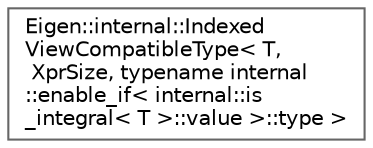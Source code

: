 digraph "Graphical Class Hierarchy"
{
 // LATEX_PDF_SIZE
  bgcolor="transparent";
  edge [fontname=Helvetica,fontsize=10,labelfontname=Helvetica,labelfontsize=10];
  node [fontname=Helvetica,fontsize=10,shape=box,height=0.2,width=0.4];
  rankdir="LR";
  Node0 [id="Node000000",label="Eigen::internal::Indexed\lViewCompatibleType\< T,\l XprSize, typename internal\l::enable_if\< internal::is\l_integral\< T \>::value \>::type \>",height=0.2,width=0.4,color="grey40", fillcolor="white", style="filled",URL="$structEigen_1_1internal_1_1IndexedViewCompatibleType_3_01T_00_01XprSize_00_01typename_01internalbc51b3f561e7a2e0b213322510f91ee3.html",tooltip=" "];
}
